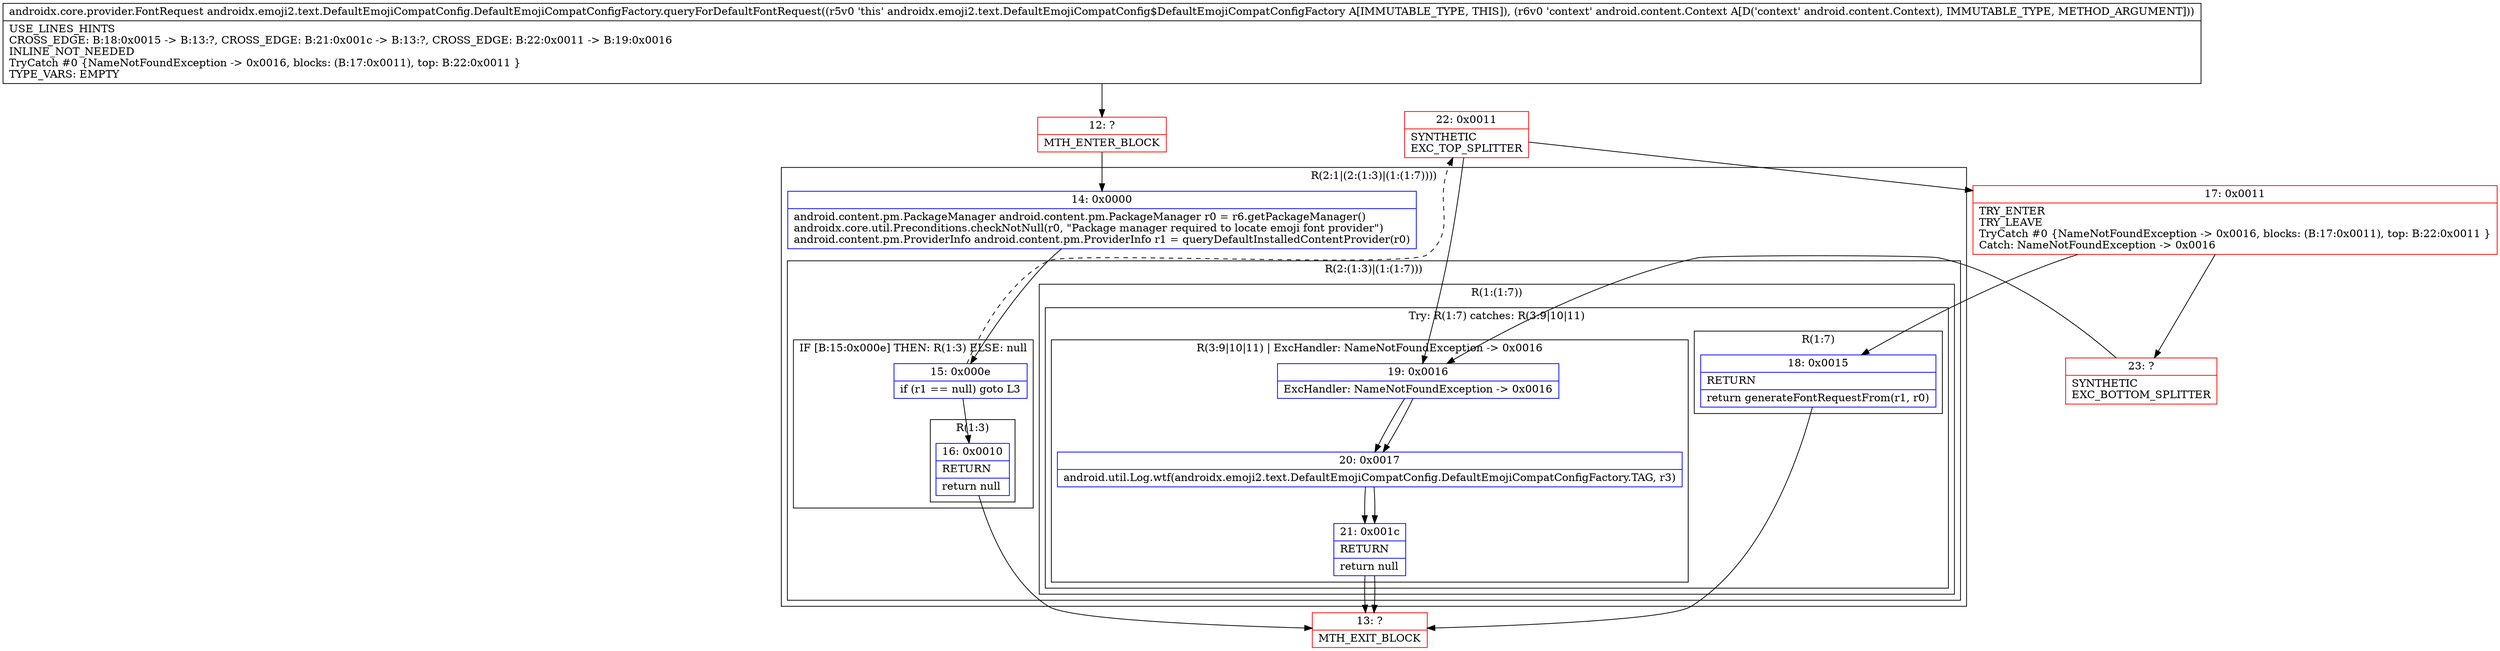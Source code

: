 digraph "CFG forandroidx.emoji2.text.DefaultEmojiCompatConfig.DefaultEmojiCompatConfigFactory.queryForDefaultFontRequest(Landroid\/content\/Context;)Landroidx\/core\/provider\/FontRequest;" {
subgraph cluster_Region_112194813 {
label = "R(2:1|(2:(1:3)|(1:(1:7))))";
node [shape=record,color=blue];
Node_14 [shape=record,label="{14\:\ 0x0000|android.content.pm.PackageManager android.content.pm.PackageManager r0 = r6.getPackageManager()\landroidx.core.util.Preconditions.checkNotNull(r0, \"Package manager required to locate emoji font provider\")\landroid.content.pm.ProviderInfo android.content.pm.ProviderInfo r1 = queryDefaultInstalledContentProvider(r0)\l}"];
subgraph cluster_Region_489820669 {
label = "R(2:(1:3)|(1:(1:7)))";
node [shape=record,color=blue];
subgraph cluster_IfRegion_1877003149 {
label = "IF [B:15:0x000e] THEN: R(1:3) ELSE: null";
node [shape=record,color=blue];
Node_15 [shape=record,label="{15\:\ 0x000e|if (r1 == null) goto L3\l}"];
subgraph cluster_Region_1061252090 {
label = "R(1:3)";
node [shape=record,color=blue];
Node_16 [shape=record,label="{16\:\ 0x0010|RETURN\l|return null\l}"];
}
}
subgraph cluster_Region_1230425292 {
label = "R(1:(1:7))";
node [shape=record,color=blue];
subgraph cluster_TryCatchRegion_2008891012 {
label = "Try: R(1:7) catches: R(3:9|10|11)";
node [shape=record,color=blue];
subgraph cluster_Region_847559414 {
label = "R(1:7)";
node [shape=record,color=blue];
Node_18 [shape=record,label="{18\:\ 0x0015|RETURN\l|return generateFontRequestFrom(r1, r0)\l}"];
}
subgraph cluster_Region_2056090743 {
label = "R(3:9|10|11) | ExcHandler: NameNotFoundException \-\> 0x0016\l";
node [shape=record,color=blue];
Node_19 [shape=record,label="{19\:\ 0x0016|ExcHandler: NameNotFoundException \-\> 0x0016\l}"];
Node_20 [shape=record,label="{20\:\ 0x0017|android.util.Log.wtf(androidx.emoji2.text.DefaultEmojiCompatConfig.DefaultEmojiCompatConfigFactory.TAG, r3)\l}"];
Node_21 [shape=record,label="{21\:\ 0x001c|RETURN\l|return null\l}"];
}
}
}
}
}
subgraph cluster_Region_2056090743 {
label = "R(3:9|10|11) | ExcHandler: NameNotFoundException \-\> 0x0016\l";
node [shape=record,color=blue];
Node_19 [shape=record,label="{19\:\ 0x0016|ExcHandler: NameNotFoundException \-\> 0x0016\l}"];
Node_20 [shape=record,label="{20\:\ 0x0017|android.util.Log.wtf(androidx.emoji2.text.DefaultEmojiCompatConfig.DefaultEmojiCompatConfigFactory.TAG, r3)\l}"];
Node_21 [shape=record,label="{21\:\ 0x001c|RETURN\l|return null\l}"];
}
Node_12 [shape=record,color=red,label="{12\:\ ?|MTH_ENTER_BLOCK\l}"];
Node_13 [shape=record,color=red,label="{13\:\ ?|MTH_EXIT_BLOCK\l}"];
Node_22 [shape=record,color=red,label="{22\:\ 0x0011|SYNTHETIC\lEXC_TOP_SPLITTER\l}"];
Node_17 [shape=record,color=red,label="{17\:\ 0x0011|TRY_ENTER\lTRY_LEAVE\lTryCatch #0 \{NameNotFoundException \-\> 0x0016, blocks: (B:17:0x0011), top: B:22:0x0011 \}\lCatch: NameNotFoundException \-\> 0x0016\l}"];
Node_23 [shape=record,color=red,label="{23\:\ ?|SYNTHETIC\lEXC_BOTTOM_SPLITTER\l}"];
MethodNode[shape=record,label="{androidx.core.provider.FontRequest androidx.emoji2.text.DefaultEmojiCompatConfig.DefaultEmojiCompatConfigFactory.queryForDefaultFontRequest((r5v0 'this' androidx.emoji2.text.DefaultEmojiCompatConfig$DefaultEmojiCompatConfigFactory A[IMMUTABLE_TYPE, THIS]), (r6v0 'context' android.content.Context A[D('context' android.content.Context), IMMUTABLE_TYPE, METHOD_ARGUMENT]))  | USE_LINES_HINTS\lCROSS_EDGE: B:18:0x0015 \-\> B:13:?, CROSS_EDGE: B:21:0x001c \-\> B:13:?, CROSS_EDGE: B:22:0x0011 \-\> B:19:0x0016\lINLINE_NOT_NEEDED\lTryCatch #0 \{NameNotFoundException \-\> 0x0016, blocks: (B:17:0x0011), top: B:22:0x0011 \}\lTYPE_VARS: EMPTY\l}"];
MethodNode -> Node_12;Node_14 -> Node_15;
Node_15 -> Node_16;
Node_15 -> Node_22[style=dashed];
Node_16 -> Node_13;
Node_18 -> Node_13;
Node_19 -> Node_20;
Node_20 -> Node_21;
Node_21 -> Node_13;
Node_19 -> Node_20;
Node_20 -> Node_21;
Node_21 -> Node_13;
Node_12 -> Node_14;
Node_22 -> Node_17;
Node_22 -> Node_19;
Node_17 -> Node_18;
Node_17 -> Node_23;
Node_23 -> Node_19;
}

